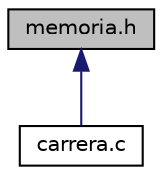 digraph "memoria.h"
{
  edge [fontname="Helvetica",fontsize="10",labelfontname="Helvetica",labelfontsize="10"];
  node [fontname="Helvetica",fontsize="10",shape=record];
  Node3 [label="memoria.h",height=0.2,width=0.4,color="black", fillcolor="grey75", style="filled", fontcolor="black"];
  Node3 -> Node4 [dir="back",color="midnightblue",fontsize="10",style="solid"];
  Node4 [label="carrera.c",height=0.2,width=0.4,color="black", fillcolor="white", style="filled",URL="$carrera_8c.html",tooltip="Este es el archivo principal del programa. Contiene el main y las funciones principales de la ejecuci..."];
}
